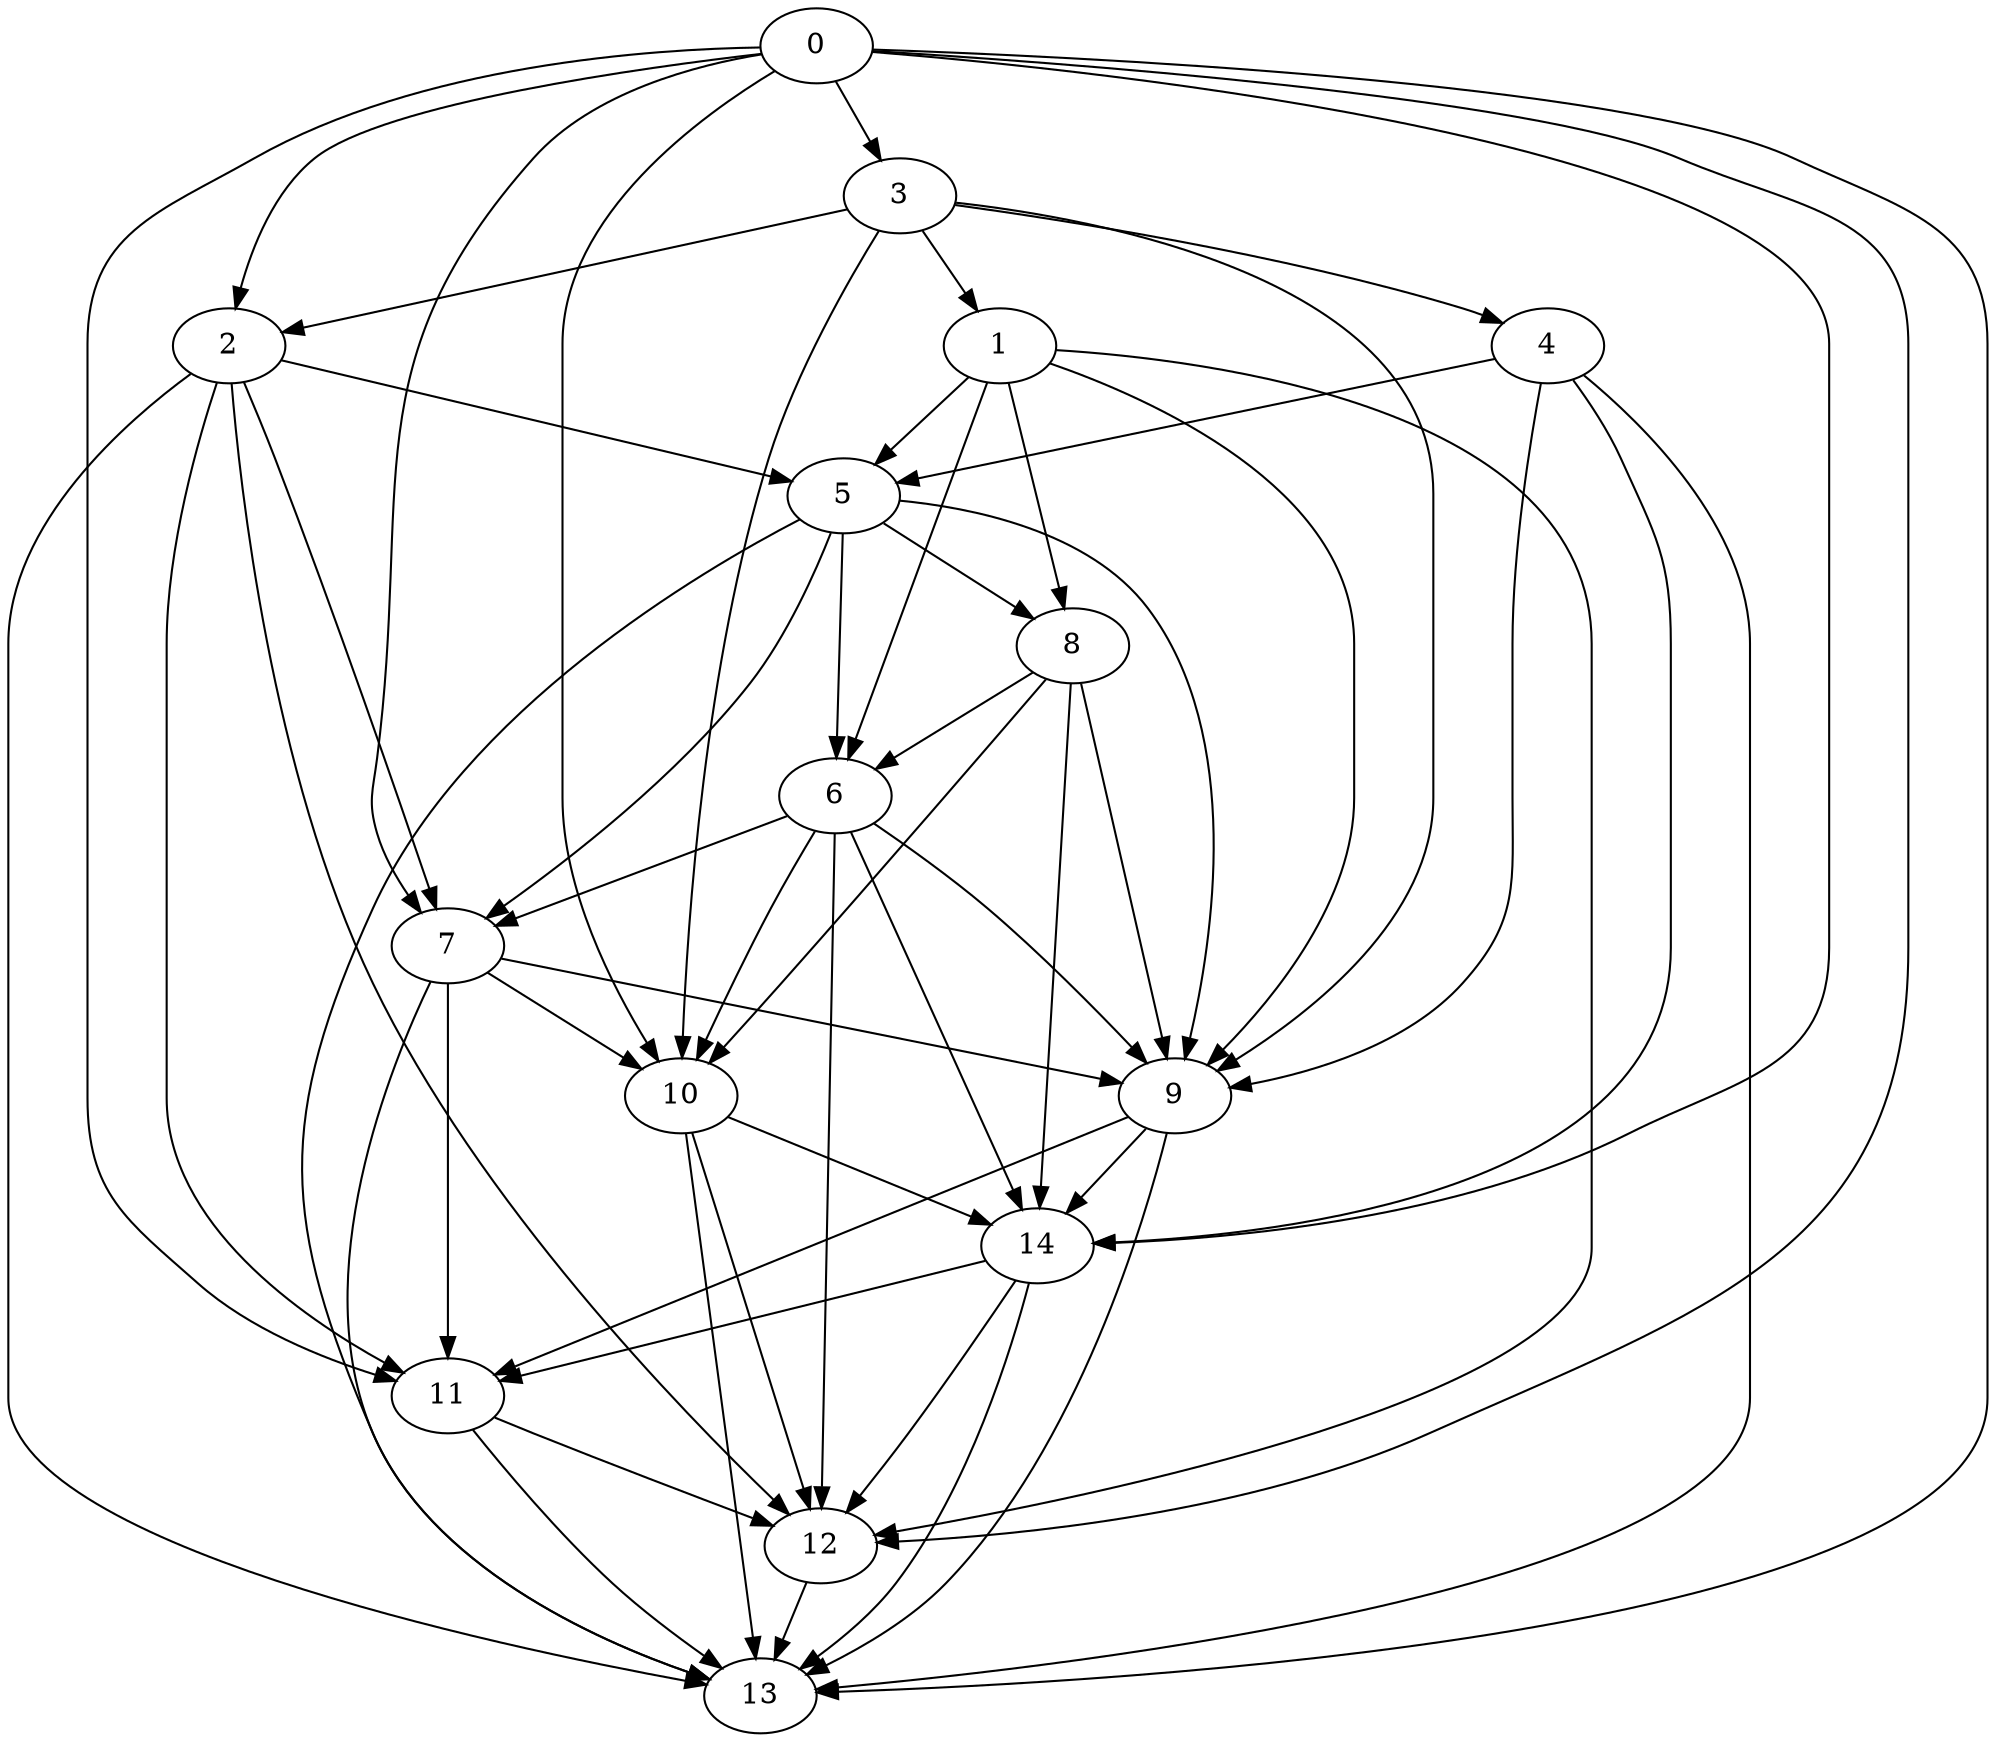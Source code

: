 digraph G {
	0 -> 2
	0 -> 3
	0 -> 7
	0 -> 10
	0 -> 11
	0 -> 12
	0 -> 13
	0 -> 14
	1 -> 5
	1 -> 6
	1 -> 8
	1 -> 9
	1 -> 12
	2 -> 5
	2 -> 7
	2 -> 11
	2 -> 12
	2 -> 13
	3 -> 1
	3 -> 2
	3 -> 4
	3 -> 9
	3 -> 10
	4 -> 5
	4 -> 9
	4 -> 13
	4 -> 14
	5 -> 6
	5 -> 7
	5 -> 8
	5 -> 9
	5 -> 13
	6 -> 7
	6 -> 9
	6 -> 10
	6 -> 12
	6 -> 14
	7 -> 9
	7 -> 10
	7 -> 11
	7 -> 13
	8 -> 6
	8 -> 9
	8 -> 10
	8 -> 14
	9 -> 11
	9 -> 13
	9 -> 14
	10 -> 12
	10 -> 13
	10 -> 14
	11 -> 12
	11 -> 13
	12 -> 13
	14 -> 11
	14 -> 12
	14 -> 13
}
